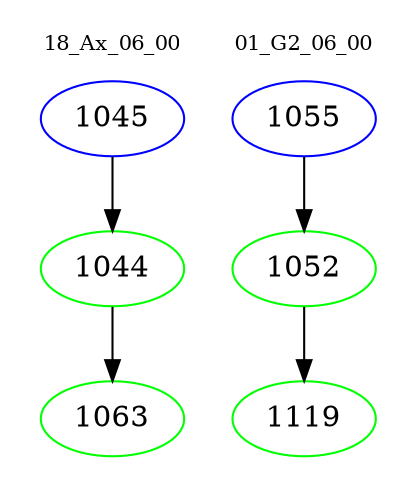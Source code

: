 digraph{
subgraph cluster_0 {
color = white
label = "18_Ax_06_00";
fontsize=10;
T0_1045 [label="1045", color="blue"]
T0_1045 -> T0_1044 [color="black"]
T0_1044 [label="1044", color="green"]
T0_1044 -> T0_1063 [color="black"]
T0_1063 [label="1063", color="green"]
}
subgraph cluster_1 {
color = white
label = "01_G2_06_00";
fontsize=10;
T1_1055 [label="1055", color="blue"]
T1_1055 -> T1_1052 [color="black"]
T1_1052 [label="1052", color="green"]
T1_1052 -> T1_1119 [color="black"]
T1_1119 [label="1119", color="green"]
}
}
